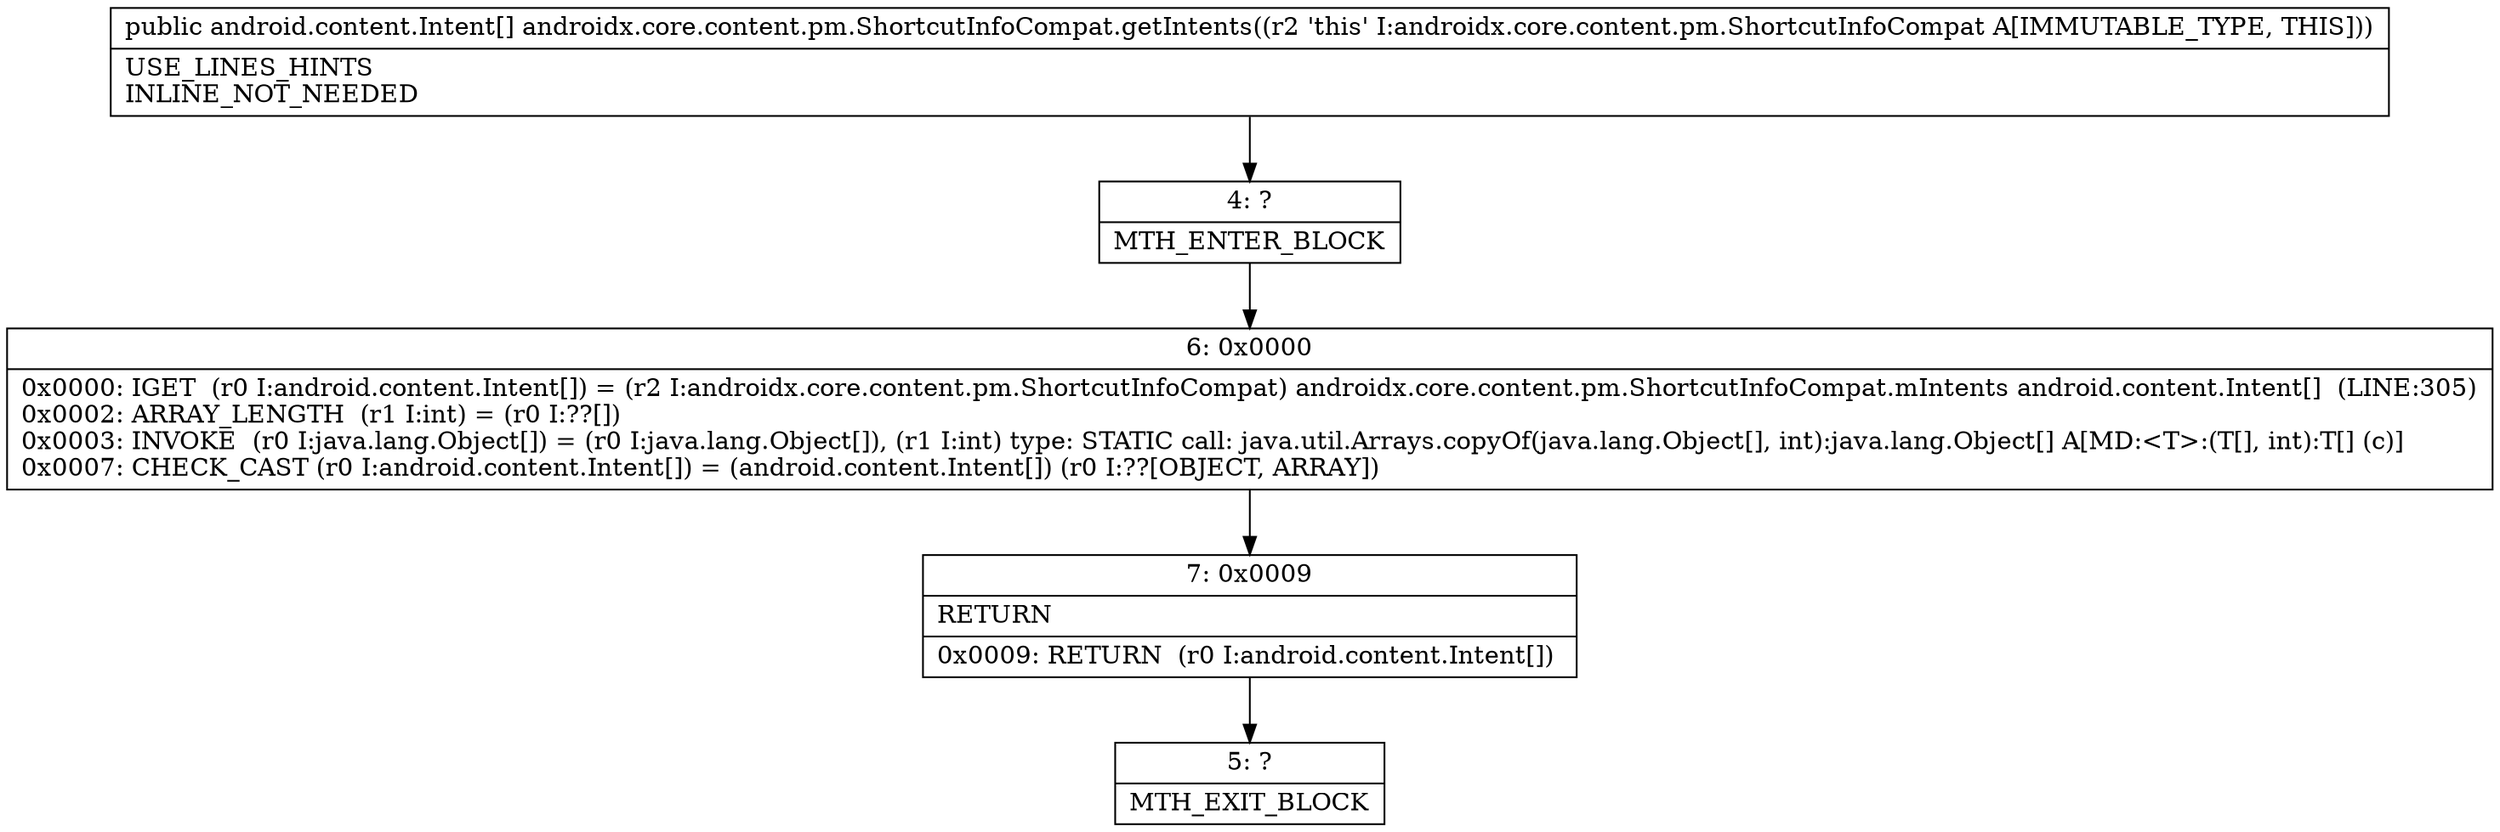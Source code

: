 digraph "CFG forandroidx.core.content.pm.ShortcutInfoCompat.getIntents()[Landroid\/content\/Intent;" {
Node_4 [shape=record,label="{4\:\ ?|MTH_ENTER_BLOCK\l}"];
Node_6 [shape=record,label="{6\:\ 0x0000|0x0000: IGET  (r0 I:android.content.Intent[]) = (r2 I:androidx.core.content.pm.ShortcutInfoCompat) androidx.core.content.pm.ShortcutInfoCompat.mIntents android.content.Intent[]  (LINE:305)\l0x0002: ARRAY_LENGTH  (r1 I:int) = (r0 I:??[]) \l0x0003: INVOKE  (r0 I:java.lang.Object[]) = (r0 I:java.lang.Object[]), (r1 I:int) type: STATIC call: java.util.Arrays.copyOf(java.lang.Object[], int):java.lang.Object[] A[MD:\<T\>:(T[], int):T[] (c)]\l0x0007: CHECK_CAST (r0 I:android.content.Intent[]) = (android.content.Intent[]) (r0 I:??[OBJECT, ARRAY]) \l}"];
Node_7 [shape=record,label="{7\:\ 0x0009|RETURN\l|0x0009: RETURN  (r0 I:android.content.Intent[]) \l}"];
Node_5 [shape=record,label="{5\:\ ?|MTH_EXIT_BLOCK\l}"];
MethodNode[shape=record,label="{public android.content.Intent[] androidx.core.content.pm.ShortcutInfoCompat.getIntents((r2 'this' I:androidx.core.content.pm.ShortcutInfoCompat A[IMMUTABLE_TYPE, THIS]))  | USE_LINES_HINTS\lINLINE_NOT_NEEDED\l}"];
MethodNode -> Node_4;Node_4 -> Node_6;
Node_6 -> Node_7;
Node_7 -> Node_5;
}


